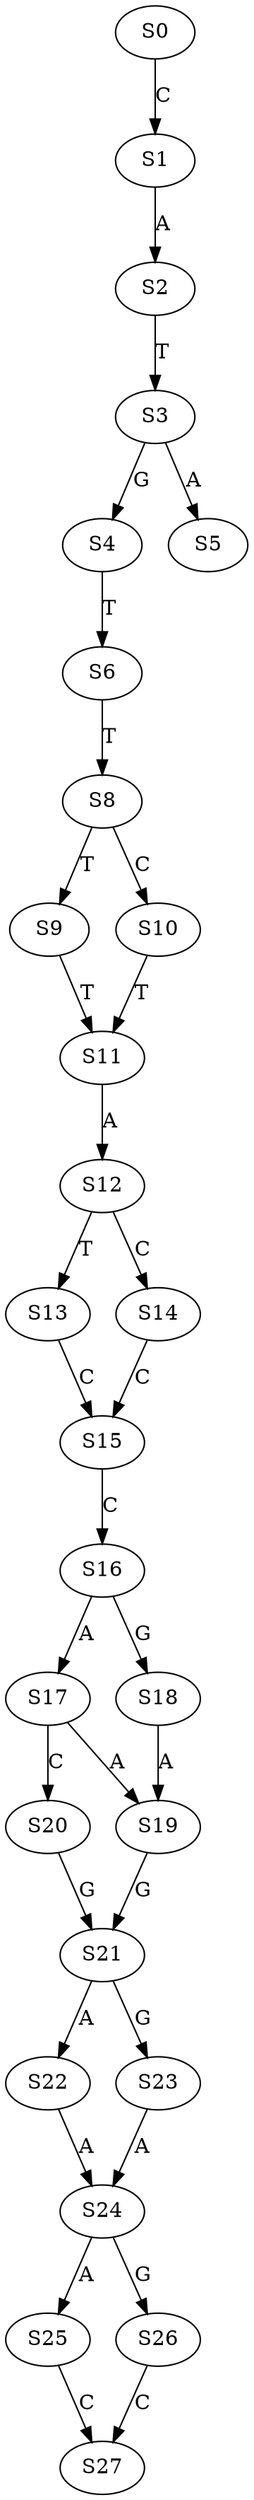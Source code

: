 strict digraph  {
	S0 -> S1 [ label = C ];
	S1 -> S2 [ label = A ];
	S2 -> S3 [ label = T ];
	S3 -> S4 [ label = G ];
	S3 -> S5 [ label = A ];
	S4 -> S6 [ label = T ];
	S6 -> S8 [ label = T ];
	S8 -> S9 [ label = T ];
	S8 -> S10 [ label = C ];
	S9 -> S11 [ label = T ];
	S10 -> S11 [ label = T ];
	S11 -> S12 [ label = A ];
	S12 -> S13 [ label = T ];
	S12 -> S14 [ label = C ];
	S13 -> S15 [ label = C ];
	S14 -> S15 [ label = C ];
	S15 -> S16 [ label = C ];
	S16 -> S17 [ label = A ];
	S16 -> S18 [ label = G ];
	S17 -> S19 [ label = A ];
	S17 -> S20 [ label = C ];
	S18 -> S19 [ label = A ];
	S19 -> S21 [ label = G ];
	S20 -> S21 [ label = G ];
	S21 -> S22 [ label = A ];
	S21 -> S23 [ label = G ];
	S22 -> S24 [ label = A ];
	S23 -> S24 [ label = A ];
	S24 -> S25 [ label = A ];
	S24 -> S26 [ label = G ];
	S25 -> S27 [ label = C ];
	S26 -> S27 [ label = C ];
}
